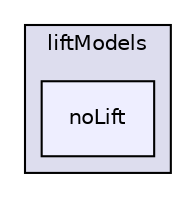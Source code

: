digraph "applications/solvers/multiphase/twoPhaseEulerFoam/interfacialModels/liftModels/noLift" {
  bgcolor=transparent;
  compound=true
  node [ fontsize="10", fontname="Helvetica"];
  edge [ labelfontsize="10", labelfontname="Helvetica"];
  subgraph clusterdir_1930af04ba8ca8c5e74b60dc9dc3e3d1 {
    graph [ bgcolor="#ddddee", pencolor="black", label="liftModels" fontname="Helvetica", fontsize="10", URL="dir_1930af04ba8ca8c5e74b60dc9dc3e3d1.html"]
  dir_171cc67d097c69ee7bdda036a992ef99 [shape=box, label="noLift", style="filled", fillcolor="#eeeeff", pencolor="black", URL="dir_171cc67d097c69ee7bdda036a992ef99.html"];
  }
}

